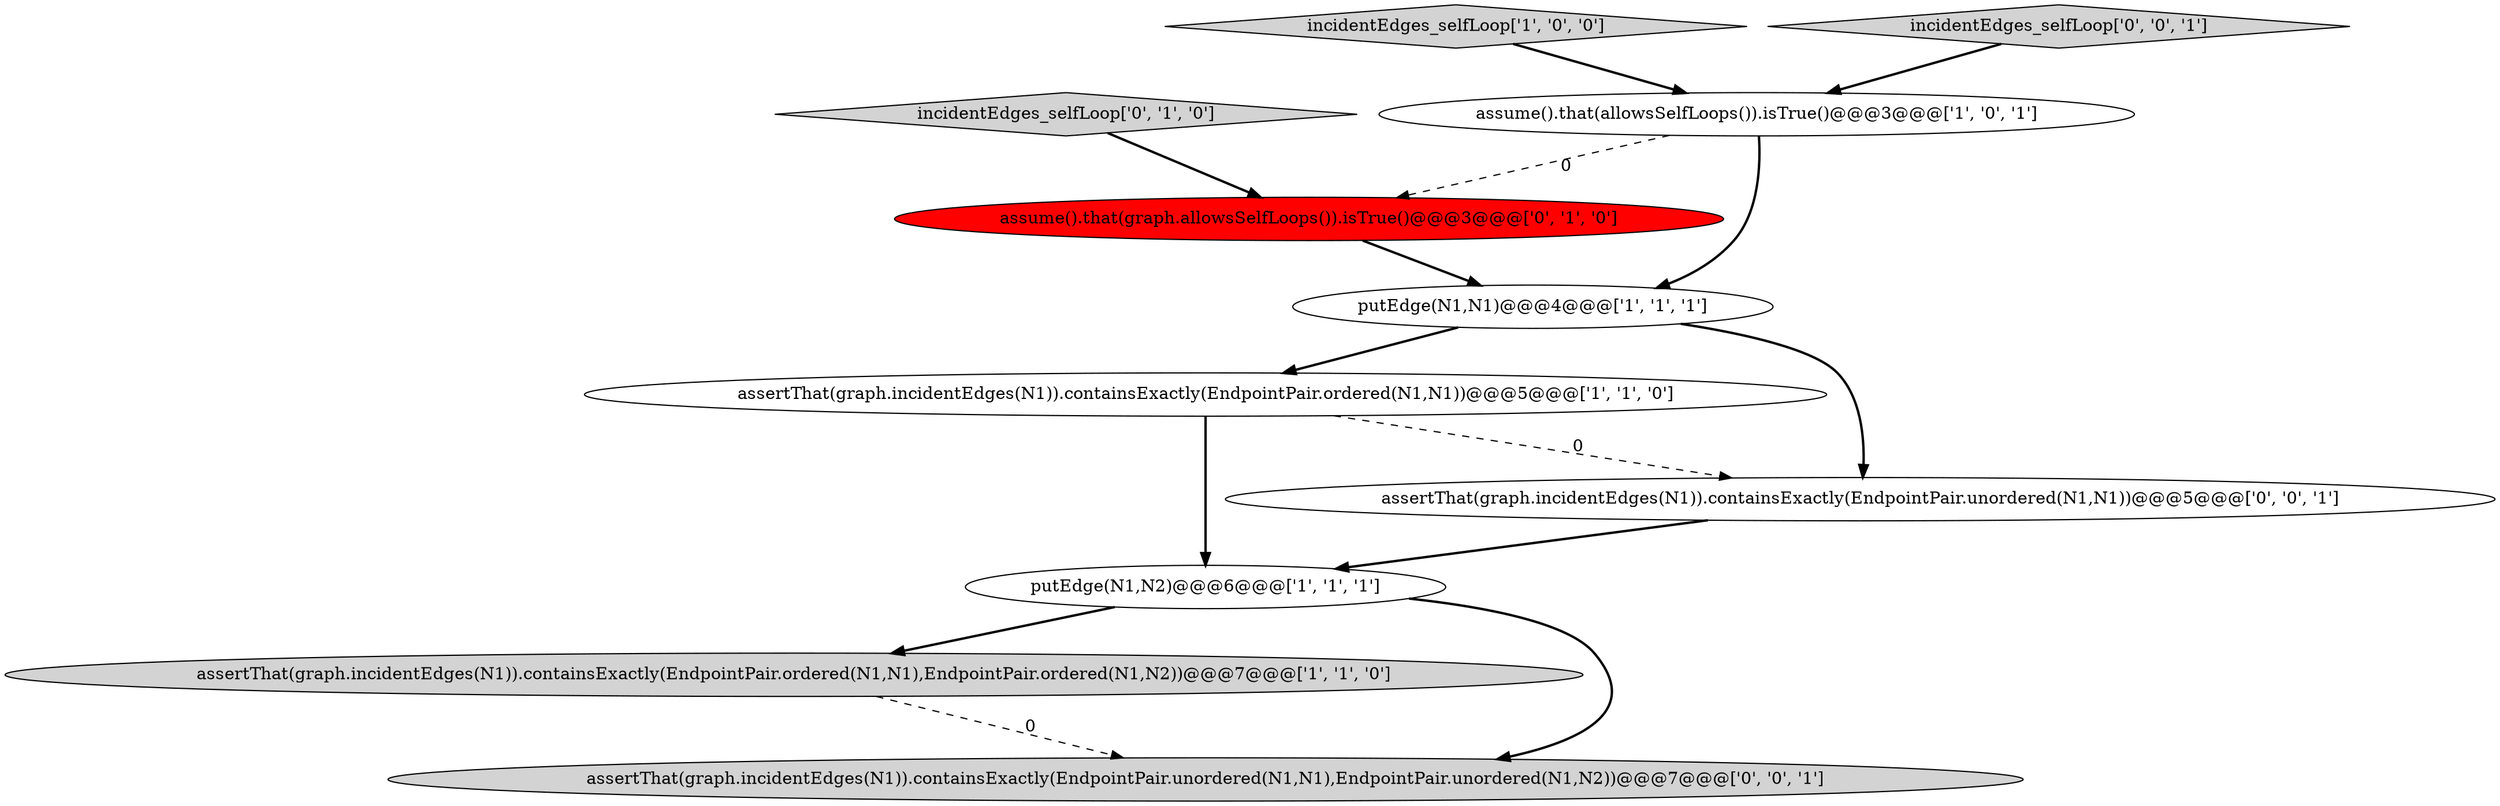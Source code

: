 digraph {
0 [style = filled, label = "assertThat(graph.incidentEdges(N1)).containsExactly(EndpointPair.ordered(N1,N1),EndpointPair.ordered(N1,N2))@@@7@@@['1', '1', '0']", fillcolor = lightgray, shape = ellipse image = "AAA0AAABBB1BBB"];
7 [style = filled, label = "incidentEdges_selfLoop['0', '1', '0']", fillcolor = lightgray, shape = diamond image = "AAA0AAABBB2BBB"];
3 [style = filled, label = "assume().that(allowsSelfLoops()).isTrue()@@@3@@@['1', '0', '1']", fillcolor = white, shape = ellipse image = "AAA0AAABBB1BBB"];
1 [style = filled, label = "incidentEdges_selfLoop['1', '0', '0']", fillcolor = lightgray, shape = diamond image = "AAA0AAABBB1BBB"];
6 [style = filled, label = "assume().that(graph.allowsSelfLoops()).isTrue()@@@3@@@['0', '1', '0']", fillcolor = red, shape = ellipse image = "AAA1AAABBB2BBB"];
10 [style = filled, label = "incidentEdges_selfLoop['0', '0', '1']", fillcolor = lightgray, shape = diamond image = "AAA0AAABBB3BBB"];
5 [style = filled, label = "putEdge(N1,N1)@@@4@@@['1', '1', '1']", fillcolor = white, shape = ellipse image = "AAA0AAABBB1BBB"];
8 [style = filled, label = "assertThat(graph.incidentEdges(N1)).containsExactly(EndpointPair.unordered(N1,N1),EndpointPair.unordered(N1,N2))@@@7@@@['0', '0', '1']", fillcolor = lightgray, shape = ellipse image = "AAA0AAABBB3BBB"];
4 [style = filled, label = "assertThat(graph.incidentEdges(N1)).containsExactly(EndpointPair.ordered(N1,N1))@@@5@@@['1', '1', '0']", fillcolor = white, shape = ellipse image = "AAA0AAABBB1BBB"];
2 [style = filled, label = "putEdge(N1,N2)@@@6@@@['1', '1', '1']", fillcolor = white, shape = ellipse image = "AAA0AAABBB1BBB"];
9 [style = filled, label = "assertThat(graph.incidentEdges(N1)).containsExactly(EndpointPair.unordered(N1,N1))@@@5@@@['0', '0', '1']", fillcolor = white, shape = ellipse image = "AAA0AAABBB3BBB"];
1->3 [style = bold, label=""];
0->8 [style = dashed, label="0"];
4->9 [style = dashed, label="0"];
6->5 [style = bold, label=""];
10->3 [style = bold, label=""];
3->5 [style = bold, label=""];
2->0 [style = bold, label=""];
3->6 [style = dashed, label="0"];
4->2 [style = bold, label=""];
5->9 [style = bold, label=""];
9->2 [style = bold, label=""];
5->4 [style = bold, label=""];
7->6 [style = bold, label=""];
2->8 [style = bold, label=""];
}
